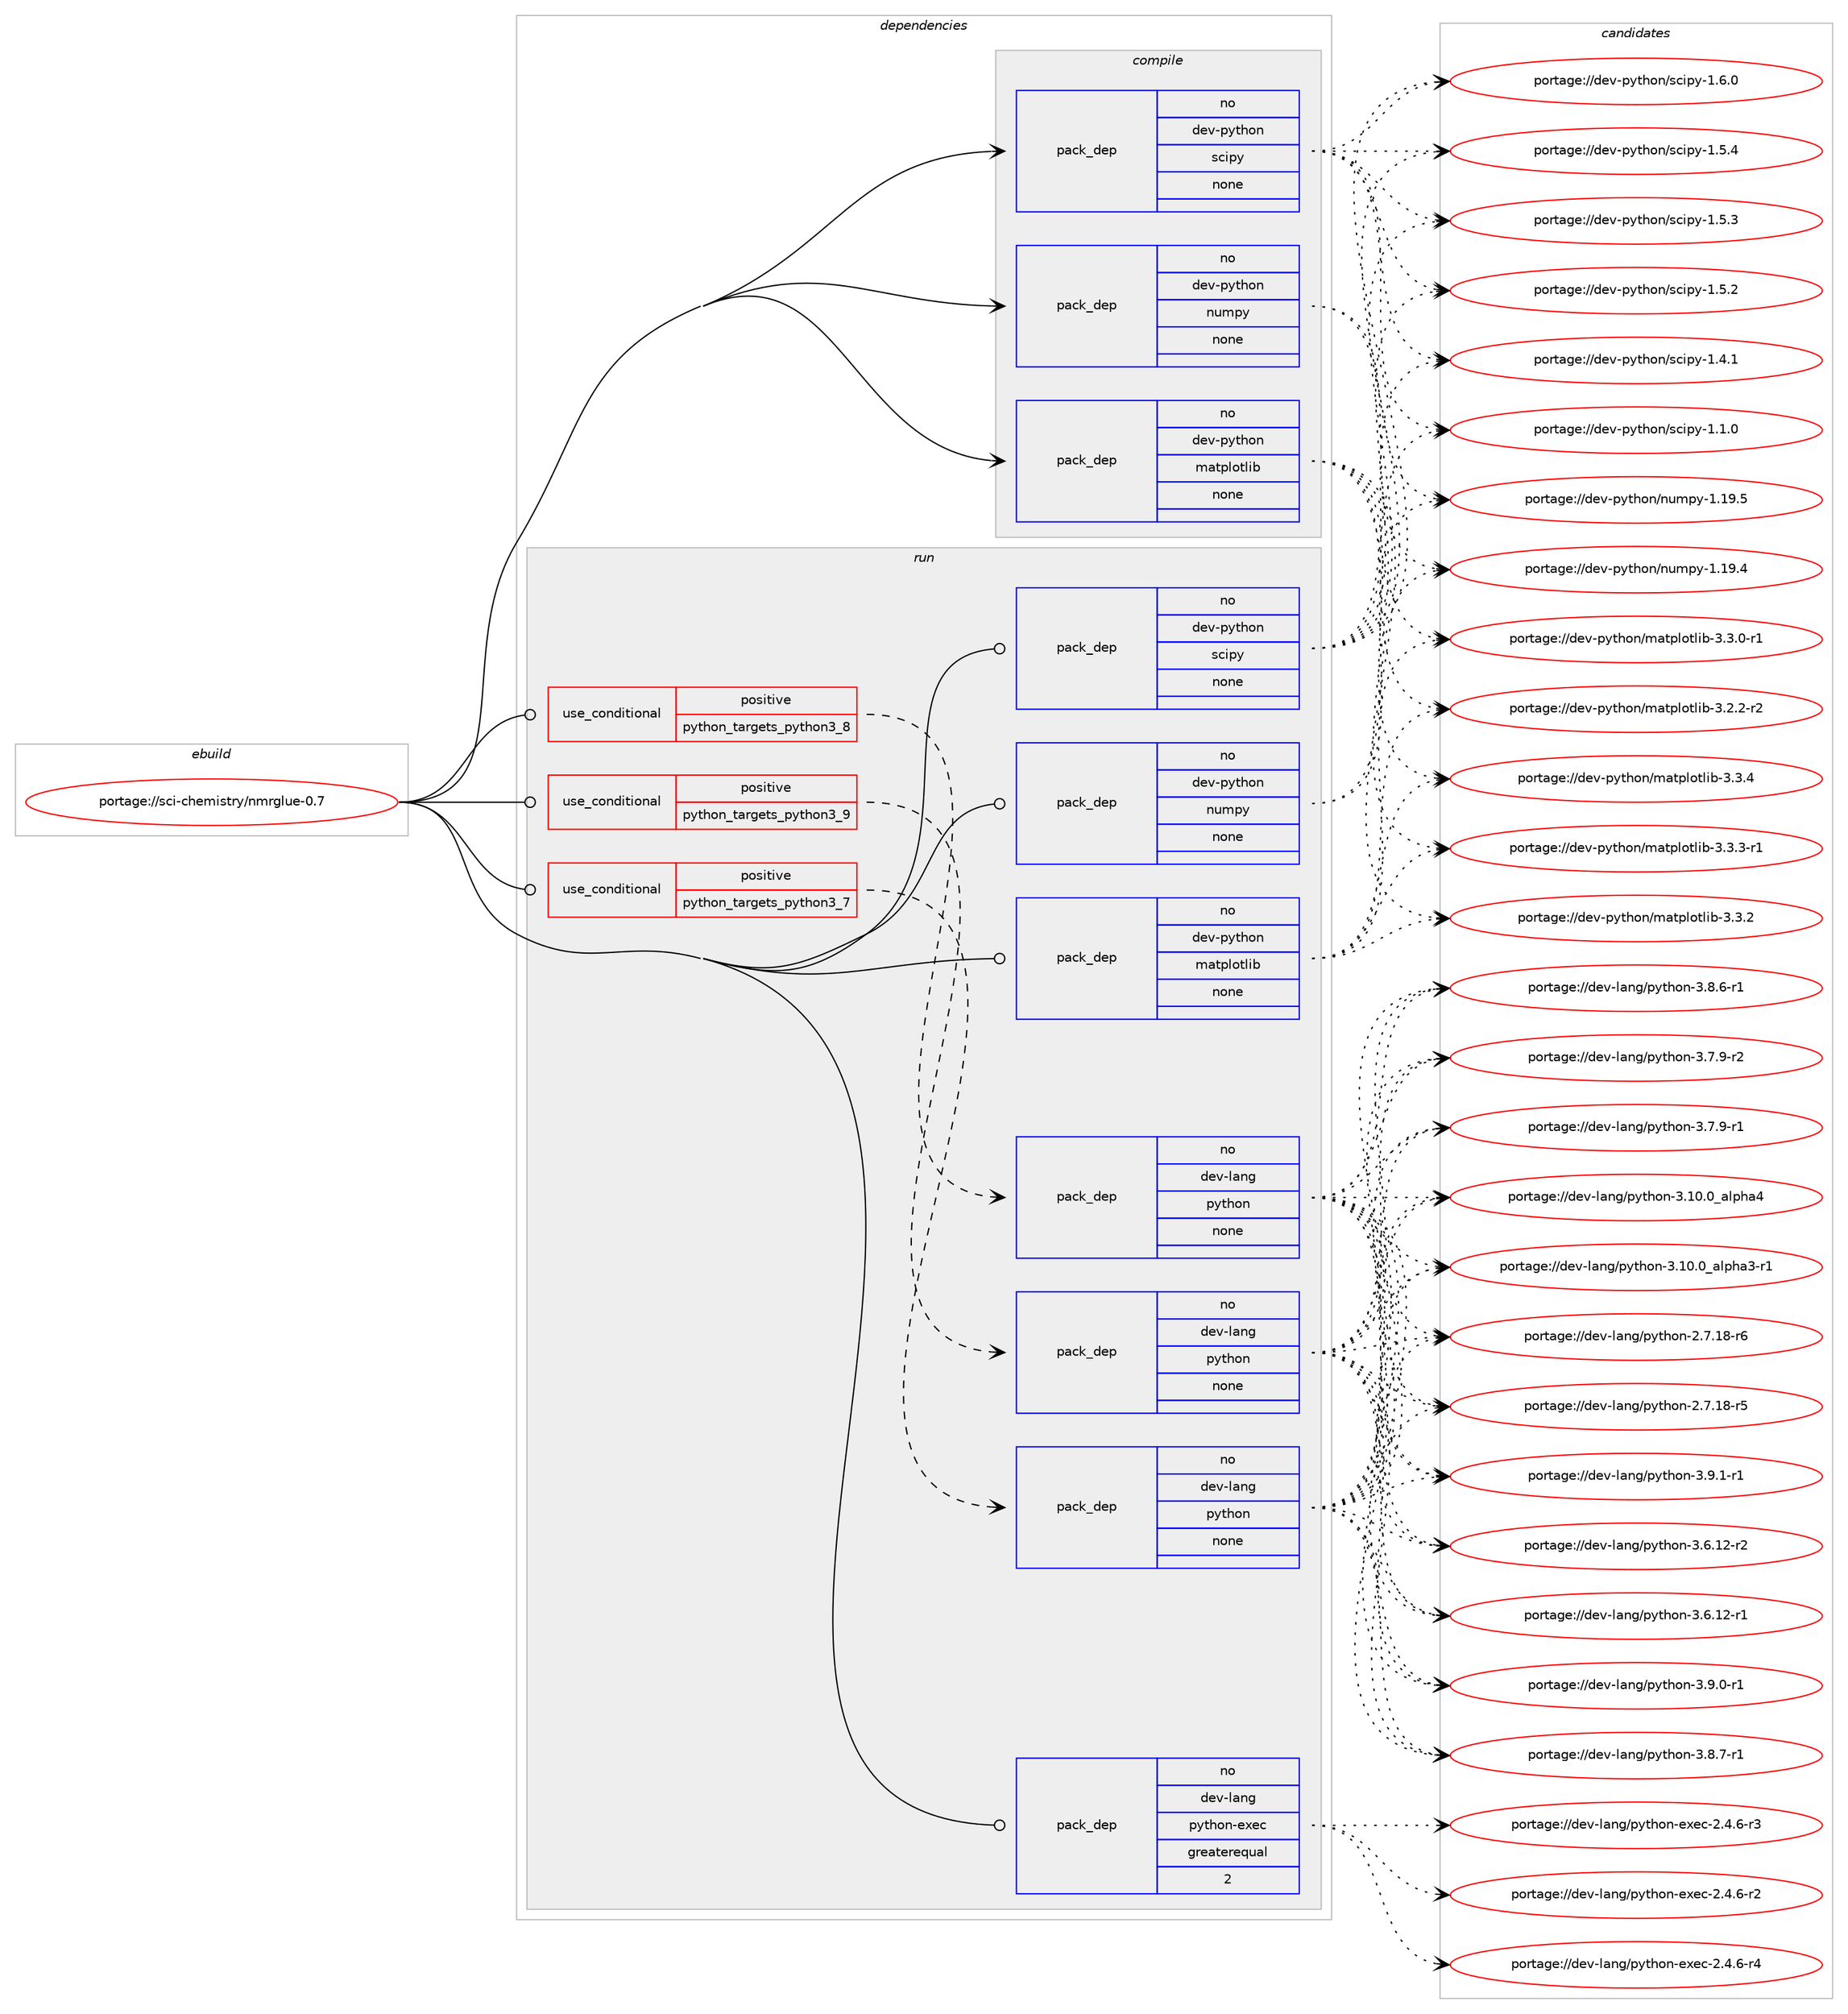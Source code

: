 digraph prolog {

# *************
# Graph options
# *************

newrank=true;
concentrate=true;
compound=true;
graph [rankdir=LR,fontname=Helvetica,fontsize=10,ranksep=1.5];#, ranksep=2.5, nodesep=0.2];
edge  [arrowhead=vee];
node  [fontname=Helvetica,fontsize=10];

# **********
# The ebuild
# **********

subgraph cluster_leftcol {
color=gray;
rank=same;
label=<<i>ebuild</i>>;
id [label="portage://sci-chemistry/nmrglue-0.7", color=red, width=4, href="../sci-chemistry/nmrglue-0.7.svg"];
}

# ****************
# The dependencies
# ****************

subgraph cluster_midcol {
color=gray;
label=<<i>dependencies</i>>;
subgraph cluster_compile {
fillcolor="#eeeeee";
style=filled;
label=<<i>compile</i>>;
subgraph pack12975 {
dependency19007 [label=<<TABLE BORDER="0" CELLBORDER="1" CELLSPACING="0" CELLPADDING="4" WIDTH="220"><TR><TD ROWSPAN="6" CELLPADDING="30">pack_dep</TD></TR><TR><TD WIDTH="110">no</TD></TR><TR><TD>dev-python</TD></TR><TR><TD>matplotlib</TD></TR><TR><TD>none</TD></TR><TR><TD></TD></TR></TABLE>>, shape=none, color=blue];
}
id:e -> dependency19007:w [weight=20,style="solid",arrowhead="vee"];
subgraph pack12976 {
dependency19008 [label=<<TABLE BORDER="0" CELLBORDER="1" CELLSPACING="0" CELLPADDING="4" WIDTH="220"><TR><TD ROWSPAN="6" CELLPADDING="30">pack_dep</TD></TR><TR><TD WIDTH="110">no</TD></TR><TR><TD>dev-python</TD></TR><TR><TD>numpy</TD></TR><TR><TD>none</TD></TR><TR><TD></TD></TR></TABLE>>, shape=none, color=blue];
}
id:e -> dependency19008:w [weight=20,style="solid",arrowhead="vee"];
subgraph pack12977 {
dependency19009 [label=<<TABLE BORDER="0" CELLBORDER="1" CELLSPACING="0" CELLPADDING="4" WIDTH="220"><TR><TD ROWSPAN="6" CELLPADDING="30">pack_dep</TD></TR><TR><TD WIDTH="110">no</TD></TR><TR><TD>dev-python</TD></TR><TR><TD>scipy</TD></TR><TR><TD>none</TD></TR><TR><TD></TD></TR></TABLE>>, shape=none, color=blue];
}
id:e -> dependency19009:w [weight=20,style="solid",arrowhead="vee"];
}
subgraph cluster_compileandrun {
fillcolor="#eeeeee";
style=filled;
label=<<i>compile and run</i>>;
}
subgraph cluster_run {
fillcolor="#eeeeee";
style=filled;
label=<<i>run</i>>;
subgraph cond5882 {
dependency19010 [label=<<TABLE BORDER="0" CELLBORDER="1" CELLSPACING="0" CELLPADDING="4"><TR><TD ROWSPAN="3" CELLPADDING="10">use_conditional</TD></TR><TR><TD>positive</TD></TR><TR><TD>python_targets_python3_7</TD></TR></TABLE>>, shape=none, color=red];
subgraph pack12978 {
dependency19011 [label=<<TABLE BORDER="0" CELLBORDER="1" CELLSPACING="0" CELLPADDING="4" WIDTH="220"><TR><TD ROWSPAN="6" CELLPADDING="30">pack_dep</TD></TR><TR><TD WIDTH="110">no</TD></TR><TR><TD>dev-lang</TD></TR><TR><TD>python</TD></TR><TR><TD>none</TD></TR><TR><TD></TD></TR></TABLE>>, shape=none, color=blue];
}
dependency19010:e -> dependency19011:w [weight=20,style="dashed",arrowhead="vee"];
}
id:e -> dependency19010:w [weight=20,style="solid",arrowhead="odot"];
subgraph cond5883 {
dependency19012 [label=<<TABLE BORDER="0" CELLBORDER="1" CELLSPACING="0" CELLPADDING="4"><TR><TD ROWSPAN="3" CELLPADDING="10">use_conditional</TD></TR><TR><TD>positive</TD></TR><TR><TD>python_targets_python3_8</TD></TR></TABLE>>, shape=none, color=red];
subgraph pack12979 {
dependency19013 [label=<<TABLE BORDER="0" CELLBORDER="1" CELLSPACING="0" CELLPADDING="4" WIDTH="220"><TR><TD ROWSPAN="6" CELLPADDING="30">pack_dep</TD></TR><TR><TD WIDTH="110">no</TD></TR><TR><TD>dev-lang</TD></TR><TR><TD>python</TD></TR><TR><TD>none</TD></TR><TR><TD></TD></TR></TABLE>>, shape=none, color=blue];
}
dependency19012:e -> dependency19013:w [weight=20,style="dashed",arrowhead="vee"];
}
id:e -> dependency19012:w [weight=20,style="solid",arrowhead="odot"];
subgraph cond5884 {
dependency19014 [label=<<TABLE BORDER="0" CELLBORDER="1" CELLSPACING="0" CELLPADDING="4"><TR><TD ROWSPAN="3" CELLPADDING="10">use_conditional</TD></TR><TR><TD>positive</TD></TR><TR><TD>python_targets_python3_9</TD></TR></TABLE>>, shape=none, color=red];
subgraph pack12980 {
dependency19015 [label=<<TABLE BORDER="0" CELLBORDER="1" CELLSPACING="0" CELLPADDING="4" WIDTH="220"><TR><TD ROWSPAN="6" CELLPADDING="30">pack_dep</TD></TR><TR><TD WIDTH="110">no</TD></TR><TR><TD>dev-lang</TD></TR><TR><TD>python</TD></TR><TR><TD>none</TD></TR><TR><TD></TD></TR></TABLE>>, shape=none, color=blue];
}
dependency19014:e -> dependency19015:w [weight=20,style="dashed",arrowhead="vee"];
}
id:e -> dependency19014:w [weight=20,style="solid",arrowhead="odot"];
subgraph pack12981 {
dependency19016 [label=<<TABLE BORDER="0" CELLBORDER="1" CELLSPACING="0" CELLPADDING="4" WIDTH="220"><TR><TD ROWSPAN="6" CELLPADDING="30">pack_dep</TD></TR><TR><TD WIDTH="110">no</TD></TR><TR><TD>dev-lang</TD></TR><TR><TD>python-exec</TD></TR><TR><TD>greaterequal</TD></TR><TR><TD>2</TD></TR></TABLE>>, shape=none, color=blue];
}
id:e -> dependency19016:w [weight=20,style="solid",arrowhead="odot"];
subgraph pack12982 {
dependency19017 [label=<<TABLE BORDER="0" CELLBORDER="1" CELLSPACING="0" CELLPADDING="4" WIDTH="220"><TR><TD ROWSPAN="6" CELLPADDING="30">pack_dep</TD></TR><TR><TD WIDTH="110">no</TD></TR><TR><TD>dev-python</TD></TR><TR><TD>matplotlib</TD></TR><TR><TD>none</TD></TR><TR><TD></TD></TR></TABLE>>, shape=none, color=blue];
}
id:e -> dependency19017:w [weight=20,style="solid",arrowhead="odot"];
subgraph pack12983 {
dependency19018 [label=<<TABLE BORDER="0" CELLBORDER="1" CELLSPACING="0" CELLPADDING="4" WIDTH="220"><TR><TD ROWSPAN="6" CELLPADDING="30">pack_dep</TD></TR><TR><TD WIDTH="110">no</TD></TR><TR><TD>dev-python</TD></TR><TR><TD>numpy</TD></TR><TR><TD>none</TD></TR><TR><TD></TD></TR></TABLE>>, shape=none, color=blue];
}
id:e -> dependency19018:w [weight=20,style="solid",arrowhead="odot"];
subgraph pack12984 {
dependency19019 [label=<<TABLE BORDER="0" CELLBORDER="1" CELLSPACING="0" CELLPADDING="4" WIDTH="220"><TR><TD ROWSPAN="6" CELLPADDING="30">pack_dep</TD></TR><TR><TD WIDTH="110">no</TD></TR><TR><TD>dev-python</TD></TR><TR><TD>scipy</TD></TR><TR><TD>none</TD></TR><TR><TD></TD></TR></TABLE>>, shape=none, color=blue];
}
id:e -> dependency19019:w [weight=20,style="solid",arrowhead="odot"];
}
}

# **************
# The candidates
# **************

subgraph cluster_choices {
rank=same;
color=gray;
label=<<i>candidates</i>>;

subgraph choice12975 {
color=black;
nodesep=1;
choice10010111845112121116104111110471099711611210811111610810598455146514652 [label="portage://dev-python/matplotlib-3.3.4", color=red, width=4,href="../dev-python/matplotlib-3.3.4.svg"];
choice100101118451121211161041111104710997116112108111116108105984551465146514511449 [label="portage://dev-python/matplotlib-3.3.3-r1", color=red, width=4,href="../dev-python/matplotlib-3.3.3-r1.svg"];
choice10010111845112121116104111110471099711611210811111610810598455146514650 [label="portage://dev-python/matplotlib-3.3.2", color=red, width=4,href="../dev-python/matplotlib-3.3.2.svg"];
choice100101118451121211161041111104710997116112108111116108105984551465146484511449 [label="portage://dev-python/matplotlib-3.3.0-r1", color=red, width=4,href="../dev-python/matplotlib-3.3.0-r1.svg"];
choice100101118451121211161041111104710997116112108111116108105984551465046504511450 [label="portage://dev-python/matplotlib-3.2.2-r2", color=red, width=4,href="../dev-python/matplotlib-3.2.2-r2.svg"];
dependency19007:e -> choice10010111845112121116104111110471099711611210811111610810598455146514652:w [style=dotted,weight="100"];
dependency19007:e -> choice100101118451121211161041111104710997116112108111116108105984551465146514511449:w [style=dotted,weight="100"];
dependency19007:e -> choice10010111845112121116104111110471099711611210811111610810598455146514650:w [style=dotted,weight="100"];
dependency19007:e -> choice100101118451121211161041111104710997116112108111116108105984551465146484511449:w [style=dotted,weight="100"];
dependency19007:e -> choice100101118451121211161041111104710997116112108111116108105984551465046504511450:w [style=dotted,weight="100"];
}
subgraph choice12976 {
color=black;
nodesep=1;
choice100101118451121211161041111104711011710911212145494649574653 [label="portage://dev-python/numpy-1.19.5", color=red, width=4,href="../dev-python/numpy-1.19.5.svg"];
choice100101118451121211161041111104711011710911212145494649574652 [label="portage://dev-python/numpy-1.19.4", color=red, width=4,href="../dev-python/numpy-1.19.4.svg"];
dependency19008:e -> choice100101118451121211161041111104711011710911212145494649574653:w [style=dotted,weight="100"];
dependency19008:e -> choice100101118451121211161041111104711011710911212145494649574652:w [style=dotted,weight="100"];
}
subgraph choice12977 {
color=black;
nodesep=1;
choice100101118451121211161041111104711599105112121454946544648 [label="portage://dev-python/scipy-1.6.0", color=red, width=4,href="../dev-python/scipy-1.6.0.svg"];
choice100101118451121211161041111104711599105112121454946534652 [label="portage://dev-python/scipy-1.5.4", color=red, width=4,href="../dev-python/scipy-1.5.4.svg"];
choice100101118451121211161041111104711599105112121454946534651 [label="portage://dev-python/scipy-1.5.3", color=red, width=4,href="../dev-python/scipy-1.5.3.svg"];
choice100101118451121211161041111104711599105112121454946534650 [label="portage://dev-python/scipy-1.5.2", color=red, width=4,href="../dev-python/scipy-1.5.2.svg"];
choice100101118451121211161041111104711599105112121454946524649 [label="portage://dev-python/scipy-1.4.1", color=red, width=4,href="../dev-python/scipy-1.4.1.svg"];
choice100101118451121211161041111104711599105112121454946494648 [label="portage://dev-python/scipy-1.1.0", color=red, width=4,href="../dev-python/scipy-1.1.0.svg"];
dependency19009:e -> choice100101118451121211161041111104711599105112121454946544648:w [style=dotted,weight="100"];
dependency19009:e -> choice100101118451121211161041111104711599105112121454946534652:w [style=dotted,weight="100"];
dependency19009:e -> choice100101118451121211161041111104711599105112121454946534651:w [style=dotted,weight="100"];
dependency19009:e -> choice100101118451121211161041111104711599105112121454946534650:w [style=dotted,weight="100"];
dependency19009:e -> choice100101118451121211161041111104711599105112121454946524649:w [style=dotted,weight="100"];
dependency19009:e -> choice100101118451121211161041111104711599105112121454946494648:w [style=dotted,weight="100"];
}
subgraph choice12978 {
color=black;
nodesep=1;
choice1001011184510897110103471121211161041111104551465746494511449 [label="portage://dev-lang/python-3.9.1-r1", color=red, width=4,href="../dev-lang/python-3.9.1-r1.svg"];
choice1001011184510897110103471121211161041111104551465746484511449 [label="portage://dev-lang/python-3.9.0-r1", color=red, width=4,href="../dev-lang/python-3.9.0-r1.svg"];
choice1001011184510897110103471121211161041111104551465646554511449 [label="portage://dev-lang/python-3.8.7-r1", color=red, width=4,href="../dev-lang/python-3.8.7-r1.svg"];
choice1001011184510897110103471121211161041111104551465646544511449 [label="portage://dev-lang/python-3.8.6-r1", color=red, width=4,href="../dev-lang/python-3.8.6-r1.svg"];
choice1001011184510897110103471121211161041111104551465546574511450 [label="portage://dev-lang/python-3.7.9-r2", color=red, width=4,href="../dev-lang/python-3.7.9-r2.svg"];
choice1001011184510897110103471121211161041111104551465546574511449 [label="portage://dev-lang/python-3.7.9-r1", color=red, width=4,href="../dev-lang/python-3.7.9-r1.svg"];
choice100101118451089711010347112121116104111110455146544649504511450 [label="portage://dev-lang/python-3.6.12-r2", color=red, width=4,href="../dev-lang/python-3.6.12-r2.svg"];
choice100101118451089711010347112121116104111110455146544649504511449 [label="portage://dev-lang/python-3.6.12-r1", color=red, width=4,href="../dev-lang/python-3.6.12-r1.svg"];
choice1001011184510897110103471121211161041111104551464948464895971081121049752 [label="portage://dev-lang/python-3.10.0_alpha4", color=red, width=4,href="../dev-lang/python-3.10.0_alpha4.svg"];
choice10010111845108971101034711212111610411111045514649484648959710811210497514511449 [label="portage://dev-lang/python-3.10.0_alpha3-r1", color=red, width=4,href="../dev-lang/python-3.10.0_alpha3-r1.svg"];
choice100101118451089711010347112121116104111110455046554649564511454 [label="portage://dev-lang/python-2.7.18-r6", color=red, width=4,href="../dev-lang/python-2.7.18-r6.svg"];
choice100101118451089711010347112121116104111110455046554649564511453 [label="portage://dev-lang/python-2.7.18-r5", color=red, width=4,href="../dev-lang/python-2.7.18-r5.svg"];
dependency19011:e -> choice1001011184510897110103471121211161041111104551465746494511449:w [style=dotted,weight="100"];
dependency19011:e -> choice1001011184510897110103471121211161041111104551465746484511449:w [style=dotted,weight="100"];
dependency19011:e -> choice1001011184510897110103471121211161041111104551465646554511449:w [style=dotted,weight="100"];
dependency19011:e -> choice1001011184510897110103471121211161041111104551465646544511449:w [style=dotted,weight="100"];
dependency19011:e -> choice1001011184510897110103471121211161041111104551465546574511450:w [style=dotted,weight="100"];
dependency19011:e -> choice1001011184510897110103471121211161041111104551465546574511449:w [style=dotted,weight="100"];
dependency19011:e -> choice100101118451089711010347112121116104111110455146544649504511450:w [style=dotted,weight="100"];
dependency19011:e -> choice100101118451089711010347112121116104111110455146544649504511449:w [style=dotted,weight="100"];
dependency19011:e -> choice1001011184510897110103471121211161041111104551464948464895971081121049752:w [style=dotted,weight="100"];
dependency19011:e -> choice10010111845108971101034711212111610411111045514649484648959710811210497514511449:w [style=dotted,weight="100"];
dependency19011:e -> choice100101118451089711010347112121116104111110455046554649564511454:w [style=dotted,weight="100"];
dependency19011:e -> choice100101118451089711010347112121116104111110455046554649564511453:w [style=dotted,weight="100"];
}
subgraph choice12979 {
color=black;
nodesep=1;
choice1001011184510897110103471121211161041111104551465746494511449 [label="portage://dev-lang/python-3.9.1-r1", color=red, width=4,href="../dev-lang/python-3.9.1-r1.svg"];
choice1001011184510897110103471121211161041111104551465746484511449 [label="portage://dev-lang/python-3.9.0-r1", color=red, width=4,href="../dev-lang/python-3.9.0-r1.svg"];
choice1001011184510897110103471121211161041111104551465646554511449 [label="portage://dev-lang/python-3.8.7-r1", color=red, width=4,href="../dev-lang/python-3.8.7-r1.svg"];
choice1001011184510897110103471121211161041111104551465646544511449 [label="portage://dev-lang/python-3.8.6-r1", color=red, width=4,href="../dev-lang/python-3.8.6-r1.svg"];
choice1001011184510897110103471121211161041111104551465546574511450 [label="portage://dev-lang/python-3.7.9-r2", color=red, width=4,href="../dev-lang/python-3.7.9-r2.svg"];
choice1001011184510897110103471121211161041111104551465546574511449 [label="portage://dev-lang/python-3.7.9-r1", color=red, width=4,href="../dev-lang/python-3.7.9-r1.svg"];
choice100101118451089711010347112121116104111110455146544649504511450 [label="portage://dev-lang/python-3.6.12-r2", color=red, width=4,href="../dev-lang/python-3.6.12-r2.svg"];
choice100101118451089711010347112121116104111110455146544649504511449 [label="portage://dev-lang/python-3.6.12-r1", color=red, width=4,href="../dev-lang/python-3.6.12-r1.svg"];
choice1001011184510897110103471121211161041111104551464948464895971081121049752 [label="portage://dev-lang/python-3.10.0_alpha4", color=red, width=4,href="../dev-lang/python-3.10.0_alpha4.svg"];
choice10010111845108971101034711212111610411111045514649484648959710811210497514511449 [label="portage://dev-lang/python-3.10.0_alpha3-r1", color=red, width=4,href="../dev-lang/python-3.10.0_alpha3-r1.svg"];
choice100101118451089711010347112121116104111110455046554649564511454 [label="portage://dev-lang/python-2.7.18-r6", color=red, width=4,href="../dev-lang/python-2.7.18-r6.svg"];
choice100101118451089711010347112121116104111110455046554649564511453 [label="portage://dev-lang/python-2.7.18-r5", color=red, width=4,href="../dev-lang/python-2.7.18-r5.svg"];
dependency19013:e -> choice1001011184510897110103471121211161041111104551465746494511449:w [style=dotted,weight="100"];
dependency19013:e -> choice1001011184510897110103471121211161041111104551465746484511449:w [style=dotted,weight="100"];
dependency19013:e -> choice1001011184510897110103471121211161041111104551465646554511449:w [style=dotted,weight="100"];
dependency19013:e -> choice1001011184510897110103471121211161041111104551465646544511449:w [style=dotted,weight="100"];
dependency19013:e -> choice1001011184510897110103471121211161041111104551465546574511450:w [style=dotted,weight="100"];
dependency19013:e -> choice1001011184510897110103471121211161041111104551465546574511449:w [style=dotted,weight="100"];
dependency19013:e -> choice100101118451089711010347112121116104111110455146544649504511450:w [style=dotted,weight="100"];
dependency19013:e -> choice100101118451089711010347112121116104111110455146544649504511449:w [style=dotted,weight="100"];
dependency19013:e -> choice1001011184510897110103471121211161041111104551464948464895971081121049752:w [style=dotted,weight="100"];
dependency19013:e -> choice10010111845108971101034711212111610411111045514649484648959710811210497514511449:w [style=dotted,weight="100"];
dependency19013:e -> choice100101118451089711010347112121116104111110455046554649564511454:w [style=dotted,weight="100"];
dependency19013:e -> choice100101118451089711010347112121116104111110455046554649564511453:w [style=dotted,weight="100"];
}
subgraph choice12980 {
color=black;
nodesep=1;
choice1001011184510897110103471121211161041111104551465746494511449 [label="portage://dev-lang/python-3.9.1-r1", color=red, width=4,href="../dev-lang/python-3.9.1-r1.svg"];
choice1001011184510897110103471121211161041111104551465746484511449 [label="portage://dev-lang/python-3.9.0-r1", color=red, width=4,href="../dev-lang/python-3.9.0-r1.svg"];
choice1001011184510897110103471121211161041111104551465646554511449 [label="portage://dev-lang/python-3.8.7-r1", color=red, width=4,href="../dev-lang/python-3.8.7-r1.svg"];
choice1001011184510897110103471121211161041111104551465646544511449 [label="portage://dev-lang/python-3.8.6-r1", color=red, width=4,href="../dev-lang/python-3.8.6-r1.svg"];
choice1001011184510897110103471121211161041111104551465546574511450 [label="portage://dev-lang/python-3.7.9-r2", color=red, width=4,href="../dev-lang/python-3.7.9-r2.svg"];
choice1001011184510897110103471121211161041111104551465546574511449 [label="portage://dev-lang/python-3.7.9-r1", color=red, width=4,href="../dev-lang/python-3.7.9-r1.svg"];
choice100101118451089711010347112121116104111110455146544649504511450 [label="portage://dev-lang/python-3.6.12-r2", color=red, width=4,href="../dev-lang/python-3.6.12-r2.svg"];
choice100101118451089711010347112121116104111110455146544649504511449 [label="portage://dev-lang/python-3.6.12-r1", color=red, width=4,href="../dev-lang/python-3.6.12-r1.svg"];
choice1001011184510897110103471121211161041111104551464948464895971081121049752 [label="portage://dev-lang/python-3.10.0_alpha4", color=red, width=4,href="../dev-lang/python-3.10.0_alpha4.svg"];
choice10010111845108971101034711212111610411111045514649484648959710811210497514511449 [label="portage://dev-lang/python-3.10.0_alpha3-r1", color=red, width=4,href="../dev-lang/python-3.10.0_alpha3-r1.svg"];
choice100101118451089711010347112121116104111110455046554649564511454 [label="portage://dev-lang/python-2.7.18-r6", color=red, width=4,href="../dev-lang/python-2.7.18-r6.svg"];
choice100101118451089711010347112121116104111110455046554649564511453 [label="portage://dev-lang/python-2.7.18-r5", color=red, width=4,href="../dev-lang/python-2.7.18-r5.svg"];
dependency19015:e -> choice1001011184510897110103471121211161041111104551465746494511449:w [style=dotted,weight="100"];
dependency19015:e -> choice1001011184510897110103471121211161041111104551465746484511449:w [style=dotted,weight="100"];
dependency19015:e -> choice1001011184510897110103471121211161041111104551465646554511449:w [style=dotted,weight="100"];
dependency19015:e -> choice1001011184510897110103471121211161041111104551465646544511449:w [style=dotted,weight="100"];
dependency19015:e -> choice1001011184510897110103471121211161041111104551465546574511450:w [style=dotted,weight="100"];
dependency19015:e -> choice1001011184510897110103471121211161041111104551465546574511449:w [style=dotted,weight="100"];
dependency19015:e -> choice100101118451089711010347112121116104111110455146544649504511450:w [style=dotted,weight="100"];
dependency19015:e -> choice100101118451089711010347112121116104111110455146544649504511449:w [style=dotted,weight="100"];
dependency19015:e -> choice1001011184510897110103471121211161041111104551464948464895971081121049752:w [style=dotted,weight="100"];
dependency19015:e -> choice10010111845108971101034711212111610411111045514649484648959710811210497514511449:w [style=dotted,weight="100"];
dependency19015:e -> choice100101118451089711010347112121116104111110455046554649564511454:w [style=dotted,weight="100"];
dependency19015:e -> choice100101118451089711010347112121116104111110455046554649564511453:w [style=dotted,weight="100"];
}
subgraph choice12981 {
color=black;
nodesep=1;
choice10010111845108971101034711212111610411111045101120101994550465246544511452 [label="portage://dev-lang/python-exec-2.4.6-r4", color=red, width=4,href="../dev-lang/python-exec-2.4.6-r4.svg"];
choice10010111845108971101034711212111610411111045101120101994550465246544511451 [label="portage://dev-lang/python-exec-2.4.6-r3", color=red, width=4,href="../dev-lang/python-exec-2.4.6-r3.svg"];
choice10010111845108971101034711212111610411111045101120101994550465246544511450 [label="portage://dev-lang/python-exec-2.4.6-r2", color=red, width=4,href="../dev-lang/python-exec-2.4.6-r2.svg"];
dependency19016:e -> choice10010111845108971101034711212111610411111045101120101994550465246544511452:w [style=dotted,weight="100"];
dependency19016:e -> choice10010111845108971101034711212111610411111045101120101994550465246544511451:w [style=dotted,weight="100"];
dependency19016:e -> choice10010111845108971101034711212111610411111045101120101994550465246544511450:w [style=dotted,weight="100"];
}
subgraph choice12982 {
color=black;
nodesep=1;
choice10010111845112121116104111110471099711611210811111610810598455146514652 [label="portage://dev-python/matplotlib-3.3.4", color=red, width=4,href="../dev-python/matplotlib-3.3.4.svg"];
choice100101118451121211161041111104710997116112108111116108105984551465146514511449 [label="portage://dev-python/matplotlib-3.3.3-r1", color=red, width=4,href="../dev-python/matplotlib-3.3.3-r1.svg"];
choice10010111845112121116104111110471099711611210811111610810598455146514650 [label="portage://dev-python/matplotlib-3.3.2", color=red, width=4,href="../dev-python/matplotlib-3.3.2.svg"];
choice100101118451121211161041111104710997116112108111116108105984551465146484511449 [label="portage://dev-python/matplotlib-3.3.0-r1", color=red, width=4,href="../dev-python/matplotlib-3.3.0-r1.svg"];
choice100101118451121211161041111104710997116112108111116108105984551465046504511450 [label="portage://dev-python/matplotlib-3.2.2-r2", color=red, width=4,href="../dev-python/matplotlib-3.2.2-r2.svg"];
dependency19017:e -> choice10010111845112121116104111110471099711611210811111610810598455146514652:w [style=dotted,weight="100"];
dependency19017:e -> choice100101118451121211161041111104710997116112108111116108105984551465146514511449:w [style=dotted,weight="100"];
dependency19017:e -> choice10010111845112121116104111110471099711611210811111610810598455146514650:w [style=dotted,weight="100"];
dependency19017:e -> choice100101118451121211161041111104710997116112108111116108105984551465146484511449:w [style=dotted,weight="100"];
dependency19017:e -> choice100101118451121211161041111104710997116112108111116108105984551465046504511450:w [style=dotted,weight="100"];
}
subgraph choice12983 {
color=black;
nodesep=1;
choice100101118451121211161041111104711011710911212145494649574653 [label="portage://dev-python/numpy-1.19.5", color=red, width=4,href="../dev-python/numpy-1.19.5.svg"];
choice100101118451121211161041111104711011710911212145494649574652 [label="portage://dev-python/numpy-1.19.4", color=red, width=4,href="../dev-python/numpy-1.19.4.svg"];
dependency19018:e -> choice100101118451121211161041111104711011710911212145494649574653:w [style=dotted,weight="100"];
dependency19018:e -> choice100101118451121211161041111104711011710911212145494649574652:w [style=dotted,weight="100"];
}
subgraph choice12984 {
color=black;
nodesep=1;
choice100101118451121211161041111104711599105112121454946544648 [label="portage://dev-python/scipy-1.6.0", color=red, width=4,href="../dev-python/scipy-1.6.0.svg"];
choice100101118451121211161041111104711599105112121454946534652 [label="portage://dev-python/scipy-1.5.4", color=red, width=4,href="../dev-python/scipy-1.5.4.svg"];
choice100101118451121211161041111104711599105112121454946534651 [label="portage://dev-python/scipy-1.5.3", color=red, width=4,href="../dev-python/scipy-1.5.3.svg"];
choice100101118451121211161041111104711599105112121454946534650 [label="portage://dev-python/scipy-1.5.2", color=red, width=4,href="../dev-python/scipy-1.5.2.svg"];
choice100101118451121211161041111104711599105112121454946524649 [label="portage://dev-python/scipy-1.4.1", color=red, width=4,href="../dev-python/scipy-1.4.1.svg"];
choice100101118451121211161041111104711599105112121454946494648 [label="portage://dev-python/scipy-1.1.0", color=red, width=4,href="../dev-python/scipy-1.1.0.svg"];
dependency19019:e -> choice100101118451121211161041111104711599105112121454946544648:w [style=dotted,weight="100"];
dependency19019:e -> choice100101118451121211161041111104711599105112121454946534652:w [style=dotted,weight="100"];
dependency19019:e -> choice100101118451121211161041111104711599105112121454946534651:w [style=dotted,weight="100"];
dependency19019:e -> choice100101118451121211161041111104711599105112121454946534650:w [style=dotted,weight="100"];
dependency19019:e -> choice100101118451121211161041111104711599105112121454946524649:w [style=dotted,weight="100"];
dependency19019:e -> choice100101118451121211161041111104711599105112121454946494648:w [style=dotted,weight="100"];
}
}

}
